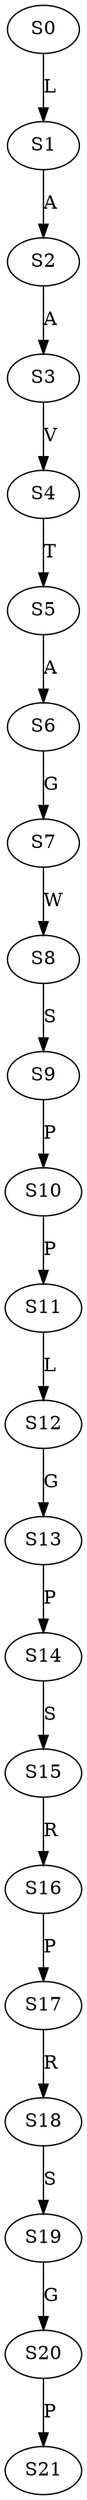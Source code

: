 strict digraph  {
	S0 -> S1 [ label = L ];
	S1 -> S2 [ label = A ];
	S2 -> S3 [ label = A ];
	S3 -> S4 [ label = V ];
	S4 -> S5 [ label = T ];
	S5 -> S6 [ label = A ];
	S6 -> S7 [ label = G ];
	S7 -> S8 [ label = W ];
	S8 -> S9 [ label = S ];
	S9 -> S10 [ label = P ];
	S10 -> S11 [ label = P ];
	S11 -> S12 [ label = L ];
	S12 -> S13 [ label = G ];
	S13 -> S14 [ label = P ];
	S14 -> S15 [ label = S ];
	S15 -> S16 [ label = R ];
	S16 -> S17 [ label = P ];
	S17 -> S18 [ label = R ];
	S18 -> S19 [ label = S ];
	S19 -> S20 [ label = G ];
	S20 -> S21 [ label = P ];
}
